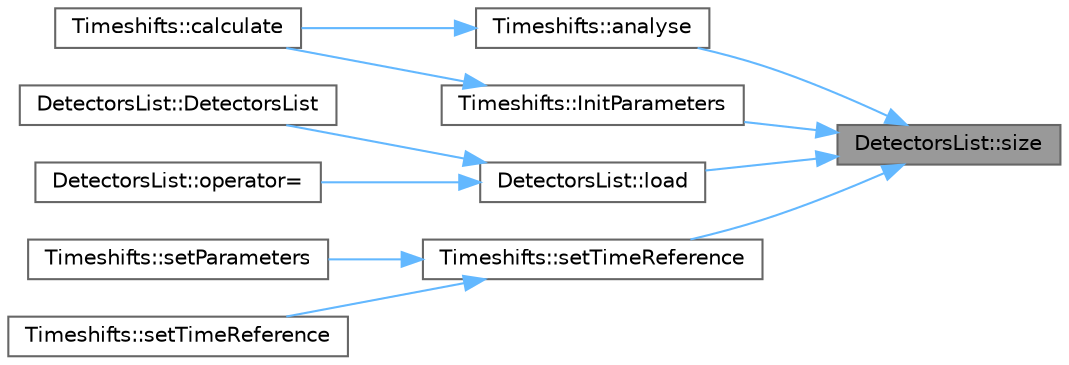 digraph "DetectorsList::size"
{
 // LATEX_PDF_SIZE
  bgcolor="transparent";
  edge [fontname=Helvetica,fontsize=10,labelfontname=Helvetica,labelfontsize=10];
  node [fontname=Helvetica,fontsize=10,shape=box,height=0.2,width=0.4];
  rankdir="RL";
  Node1 [id="Node000001",label="DetectorsList::size",height=0.2,width=0.4,color="gray40", fillcolor="grey60", style="filled", fontcolor="black",tooltip=" "];
  Node1 -> Node2 [id="edge1_Node000001_Node000002",dir="back",color="steelblue1",style="solid",tooltip=" "];
  Node2 [id="Node000002",label="Timeshifts::analyse",height=0.2,width=0.4,color="grey40", fillcolor="white", style="filled",URL="$class_timeshifts.html#a608d9443a15dd669920e10dd8baee23a",tooltip=" "];
  Node2 -> Node3 [id="edge2_Node000002_Node000003",dir="back",color="steelblue1",style="solid",tooltip=" "];
  Node3 [id="Node000003",label="Timeshifts::calculate",height=0.2,width=0.4,color="grey40", fillcolor="white", style="filled",URL="$class_timeshifts.html#a3d3ab1b3498ca45832d8a8735f16e188",tooltip=" "];
  Node1 -> Node4 [id="edge3_Node000001_Node000004",dir="back",color="steelblue1",style="solid",tooltip=" "];
  Node4 [id="Node000004",label="Timeshifts::InitParameters",height=0.2,width=0.4,color="grey40", fillcolor="white", style="filled",URL="$class_timeshifts.html#a9e3dc861a2470908defb028b2710ab09",tooltip=" "];
  Node4 -> Node3 [id="edge4_Node000004_Node000003",dir="back",color="steelblue1",style="solid",tooltip=" "];
  Node1 -> Node5 [id="edge5_Node000001_Node000005",dir="back",color="steelblue1",style="solid",tooltip=" "];
  Node5 [id="Node000005",label="DetectorsList::load",height=0.2,width=0.4,color="grey40", fillcolor="white", style="filled",URL="$class_detectors_list.html#a1a3c52730d4c53fd56ae8c57ac129645",tooltip=" "];
  Node5 -> Node6 [id="edge6_Node000005_Node000006",dir="back",color="steelblue1",style="solid",tooltip=" "];
  Node6 [id="Node000006",label="DetectorsList::DetectorsList",height=0.2,width=0.4,color="grey40", fillcolor="white", style="filled",URL="$class_detectors_list.html#ac7e35847f792e8bd7cb4a6f0ea95e64e",tooltip=" "];
  Node5 -> Node7 [id="edge7_Node000005_Node000007",dir="back",color="steelblue1",style="solid",tooltip=" "];
  Node7 [id="Node000007",label="DetectorsList::operator=",height=0.2,width=0.4,color="grey40", fillcolor="white", style="filled",URL="$class_detectors_list.html#a5c5e17a1c40f2d80b3d52d222d4f1370",tooltip=" "];
  Node1 -> Node8 [id="edge8_Node000001_Node000008",dir="back",color="steelblue1",style="solid",tooltip=" "];
  Node8 [id="Node000008",label="Timeshifts::setTimeReference",height=0.2,width=0.4,color="grey40", fillcolor="white", style="filled",URL="$class_timeshifts.html#a71eba781a7171b625085dbf7991b2c42",tooltip=" "];
  Node8 -> Node9 [id="edge9_Node000008_Node000009",dir="back",color="steelblue1",style="solid",tooltip=" "];
  Node9 [id="Node000009",label="Timeshifts::setParameters",height=0.2,width=0.4,color="grey40", fillcolor="white", style="filled",URL="$class_timeshifts.html#acca1130b271301c5477d4b4a23ae4e5b",tooltip=" "];
  Node8 -> Node10 [id="edge10_Node000008_Node000010",dir="back",color="steelblue1",style="solid",tooltip=" "];
  Node10 [id="Node000010",label="Timeshifts::setTimeReference",height=0.2,width=0.4,color="grey40", fillcolor="white", style="filled",URL="$class_timeshifts.html#aa9f8bdcbeef03f8be872602e6c717d4d",tooltip=" "];
}

